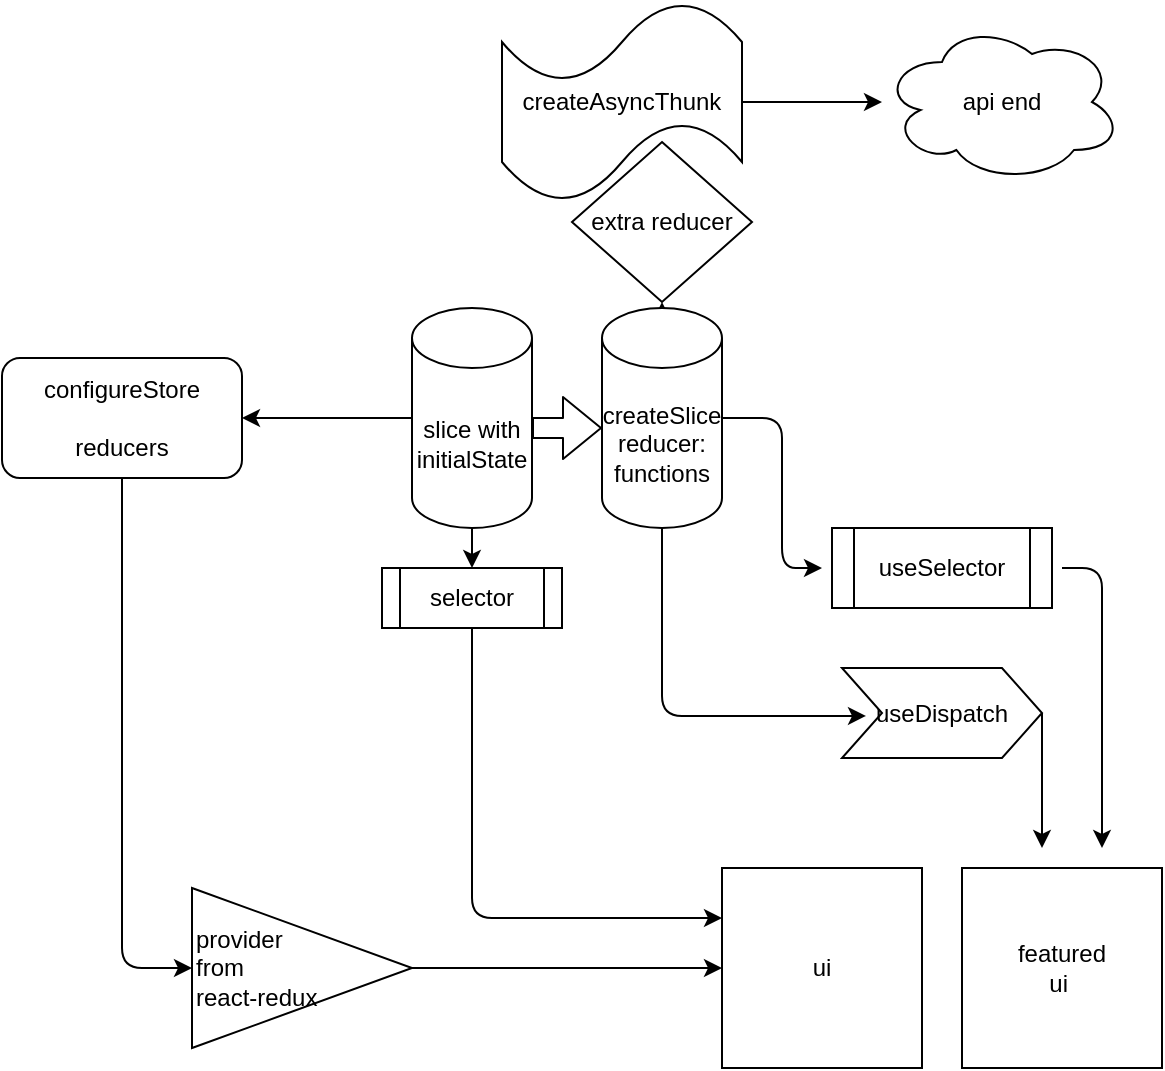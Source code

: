 <mxfile>
    <diagram id="gLRE6dbFRdGsg1l3QfN6" name="Page-1">
        <mxGraphModel dx="635" dy="474" grid="1" gridSize="10" guides="1" tooltips="1" connect="1" arrows="1" fold="1" page="1" pageScale="1" pageWidth="850" pageHeight="1100" math="0" shadow="0">
            <root>
                <mxCell id="0"/>
                <mxCell id="1" parent="0"/>
                <mxCell id="6" style="edgeStyle=none;html=1;exitX=0.5;exitY=1;exitDx=0;exitDy=0;entryX=0;entryY=0.5;entryDx=0;entryDy=0;" parent="1" source="3" target="5" edge="1">
                    <mxGeometry relative="1" as="geometry">
                        <mxPoint x="90" y="373" as="targetPoint"/>
                        <Array as="points">
                            <mxPoint x="90" y="363"/>
                            <mxPoint x="90" y="483"/>
                        </Array>
                    </mxGeometry>
                </mxCell>
                <mxCell id="3" value="configureStore&lt;br&gt;&lt;br&gt;reducers" style="rounded=1;whiteSpace=wrap;html=1;" parent="1" vertex="1">
                    <mxGeometry x="30" y="178" width="120" height="60" as="geometry"/>
                </mxCell>
                <mxCell id="4" value="ui" style="whiteSpace=wrap;html=1;aspect=fixed;" parent="1" vertex="1">
                    <mxGeometry x="390" y="433" width="100" height="100" as="geometry"/>
                </mxCell>
                <mxCell id="7" style="edgeStyle=none;html=1;exitX=1;exitY=0.5;exitDx=0;exitDy=0;entryX=0;entryY=0.5;entryDx=0;entryDy=0;" parent="1" source="5" target="4" edge="1">
                    <mxGeometry relative="1" as="geometry">
                        <Array as="points"/>
                    </mxGeometry>
                </mxCell>
                <mxCell id="5" value="provider&amp;nbsp;&lt;br&gt;from&lt;br&gt;react-redux" style="triangle;whiteSpace=wrap;html=1;align=left;" parent="1" vertex="1">
                    <mxGeometry x="125" y="443" width="110" height="80" as="geometry"/>
                </mxCell>
                <mxCell id="13" style="edgeStyle=none;html=1;exitX=0;exitY=0.5;exitDx=0;exitDy=0;exitPerimeter=0;entryX=1;entryY=0.5;entryDx=0;entryDy=0;" parent="1" source="8" target="3" edge="1">
                    <mxGeometry relative="1" as="geometry">
                        <mxPoint x="160" y="208" as="targetPoint"/>
                        <Array as="points"/>
                    </mxGeometry>
                </mxCell>
                <mxCell id="37" style="edgeStyle=none;html=1;entryX=0.5;entryY=0;entryDx=0;entryDy=0;" parent="1" source="8" target="10" edge="1">
                    <mxGeometry relative="1" as="geometry"/>
                </mxCell>
                <mxCell id="8" value="slice with initialState&lt;br&gt;" style="shape=cylinder3;whiteSpace=wrap;html=1;boundedLbl=1;backgroundOutline=1;size=15;" parent="1" vertex="1">
                    <mxGeometry x="235" y="153" width="60" height="110" as="geometry"/>
                </mxCell>
                <mxCell id="11" style="edgeStyle=none;html=1;exitX=0.5;exitY=1;exitDx=0;exitDy=0;entryX=0;entryY=0.25;entryDx=0;entryDy=0;" parent="1" source="10" target="4" edge="1">
                    <mxGeometry relative="1" as="geometry">
                        <mxPoint x="500" y="633" as="targetPoint"/>
                        <Array as="points">
                            <mxPoint x="265" y="458"/>
                        </Array>
                    </mxGeometry>
                </mxCell>
                <mxCell id="10" value="selector" style="shape=process;whiteSpace=wrap;html=1;backgroundOutline=1;" parent="1" vertex="1">
                    <mxGeometry x="220" y="283" width="90" height="30" as="geometry"/>
                </mxCell>
                <mxCell id="20" style="edgeStyle=none;html=1;" parent="1" edge="1">
                    <mxGeometry relative="1" as="geometry">
                        <mxPoint x="330" y="208" as="targetPoint"/>
                        <mxPoint x="330" y="208" as="sourcePoint"/>
                    </mxGeometry>
                </mxCell>
                <mxCell id="30" style="edgeStyle=none;html=1;entryX=0.12;entryY=0.533;entryDx=0;entryDy=0;entryPerimeter=0;" parent="1" source="15" target="16" edge="1">
                    <mxGeometry relative="1" as="geometry">
                        <Array as="points">
                            <mxPoint x="360" y="357"/>
                        </Array>
                    </mxGeometry>
                </mxCell>
                <mxCell id="33" style="edgeStyle=none;html=1;exitX=1;exitY=0.5;exitDx=0;exitDy=0;exitPerimeter=0;" parent="1" source="15" edge="1">
                    <mxGeometry relative="1" as="geometry">
                        <mxPoint x="440" y="283" as="targetPoint"/>
                        <Array as="points">
                            <mxPoint x="420" y="208"/>
                            <mxPoint x="420" y="283"/>
                        </Array>
                    </mxGeometry>
                </mxCell>
                <mxCell id="41" style="edgeStyle=none;html=1;exitX=0.5;exitY=0;exitDx=0;exitDy=0;exitPerimeter=0;entryX=0.5;entryY=1;entryDx=0;entryDy=0;" edge="1" parent="1" source="15" target="38">
                    <mxGeometry relative="1" as="geometry"/>
                </mxCell>
                <mxCell id="15" value="createSlice&lt;br&gt;reducer:&lt;br&gt;functions" style="shape=cylinder3;whiteSpace=wrap;html=1;boundedLbl=1;backgroundOutline=1;size=15;" parent="1" vertex="1">
                    <mxGeometry x="330" y="153" width="60" height="110" as="geometry"/>
                </mxCell>
                <mxCell id="31" style="edgeStyle=none;html=1;exitX=1;exitY=0.5;exitDx=0;exitDy=0;" parent="1" source="16" edge="1">
                    <mxGeometry relative="1" as="geometry">
                        <mxPoint x="550" y="423" as="targetPoint"/>
                        <Array as="points"/>
                    </mxGeometry>
                </mxCell>
                <mxCell id="16" value="useDispatch" style="shape=step;perimeter=stepPerimeter;whiteSpace=wrap;html=1;fixedSize=1;" parent="1" vertex="1">
                    <mxGeometry x="450" y="333" width="100" height="45" as="geometry"/>
                </mxCell>
                <mxCell id="32" style="edgeStyle=none;html=1;" parent="1" edge="1">
                    <mxGeometry relative="1" as="geometry">
                        <mxPoint x="580" y="423" as="targetPoint"/>
                        <mxPoint x="560" y="283" as="sourcePoint"/>
                        <Array as="points">
                            <mxPoint x="580" y="283"/>
                        </Array>
                    </mxGeometry>
                </mxCell>
                <mxCell id="21" value="useSelector" style="shape=process;whiteSpace=wrap;html=1;backgroundOutline=1;" parent="1" vertex="1">
                    <mxGeometry x="445" y="263" width="110" height="40" as="geometry"/>
                </mxCell>
                <mxCell id="24" value="featured&lt;br&gt;ui&amp;nbsp;" style="whiteSpace=wrap;html=1;aspect=fixed;" parent="1" vertex="1">
                    <mxGeometry x="510" y="433" width="100" height="100" as="geometry"/>
                </mxCell>
                <mxCell id="34" value="" style="shape=flexArrow;endArrow=classic;html=1;" parent="1" edge="1">
                    <mxGeometry width="50" height="50" relative="1" as="geometry">
                        <mxPoint x="295" y="213" as="sourcePoint"/>
                        <mxPoint x="330" y="213" as="targetPoint"/>
                    </mxGeometry>
                </mxCell>
                <mxCell id="38" value="extra reducer" style="rhombus;whiteSpace=wrap;html=1;" vertex="1" parent="1">
                    <mxGeometry x="315" y="70" width="90" height="80" as="geometry"/>
                </mxCell>
                <mxCell id="42" style="edgeStyle=none;html=1;" edge="1" parent="1" source="39" target="40">
                    <mxGeometry relative="1" as="geometry">
                        <mxPoint x="460" y="50" as="targetPoint"/>
                    </mxGeometry>
                </mxCell>
                <mxCell id="39" value="createAsyncThunk" style="shape=tape;whiteSpace=wrap;html=1;" vertex="1" parent="1">
                    <mxGeometry x="280" width="120" height="100" as="geometry"/>
                </mxCell>
                <mxCell id="40" value="api end" style="ellipse;shape=cloud;whiteSpace=wrap;html=1;" vertex="1" parent="1">
                    <mxGeometry x="470" y="10" width="120" height="80" as="geometry"/>
                </mxCell>
            </root>
        </mxGraphModel>
    </diagram>
</mxfile>